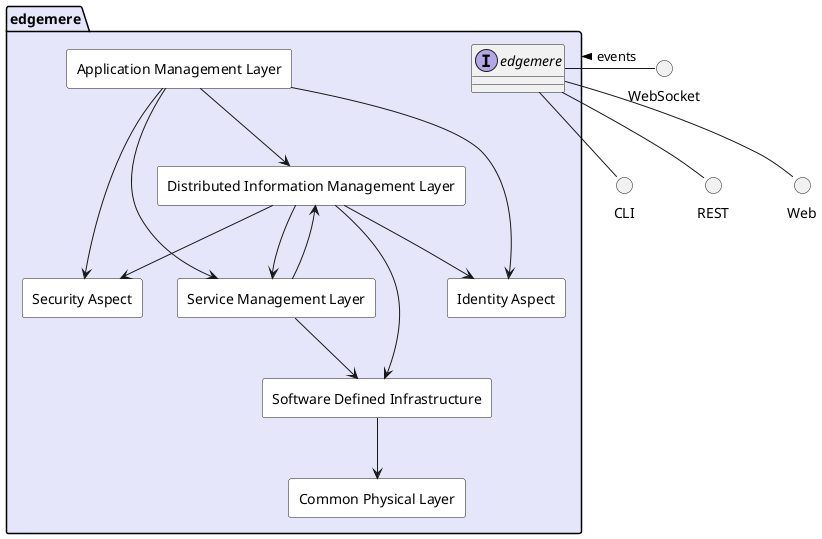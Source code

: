 @startuml



package "edgemere" #lavender {

    interface "edgemere" as i {
    
    
    }
}

circle REST
circle Web
circle CLI
circle WebSocket

i -down- Web
i -down- CLI
i -down- REST
WebSocket -left- i: events >

package "edgemere" #lavender {


rectangle "Application Management Layer" #white {
}

rectangle "Common Physical Layer" #white {
}

rectangle "Distributed Information Management Layer" #white {
}

rectangle "Identity Aspect" #white {
}

rectangle "Security Aspect" #white {
}

rectangle "Service Management Layer" #white {
}

rectangle "Software Defined Infrastructure" #white {
}

    "Application Management Layer" --> "Distributed Information Management Layer"
    
    "Application Management Layer" --> "Service Management Layer"
    
    "Application Management Layer" --> "Security Aspect"
    
    "Application Management Layer" --> "Identity Aspect"
    
    "Distributed Information Management Layer" --> "Software Defined Infrastructure"
    
    "Distributed Information Management Layer" --> "Service Management Layer"
    
    "Distributed Information Management Layer" --> "Security Aspect"
    
    "Distributed Information Management Layer" --> "Identity Aspect"
    
    "Service Management Layer" --> "Software Defined Infrastructure"
    
    "Service Management Layer" --> "Distributed Information Management Layer"
    
    "Software Defined Infrastructure" --> "Common Physical Layer"
    
}



@enduml
